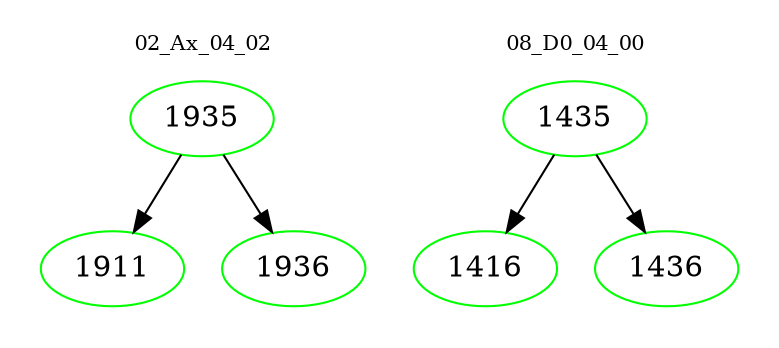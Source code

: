 digraph{
subgraph cluster_0 {
color = white
label = "02_Ax_04_02";
fontsize=10;
T0_1935 [label="1935", color="green"]
T0_1935 -> T0_1911 [color="black"]
T0_1911 [label="1911", color="green"]
T0_1935 -> T0_1936 [color="black"]
T0_1936 [label="1936", color="green"]
}
subgraph cluster_1 {
color = white
label = "08_D0_04_00";
fontsize=10;
T1_1435 [label="1435", color="green"]
T1_1435 -> T1_1416 [color="black"]
T1_1416 [label="1416", color="green"]
T1_1435 -> T1_1436 [color="black"]
T1_1436 [label="1436", color="green"]
}
}
